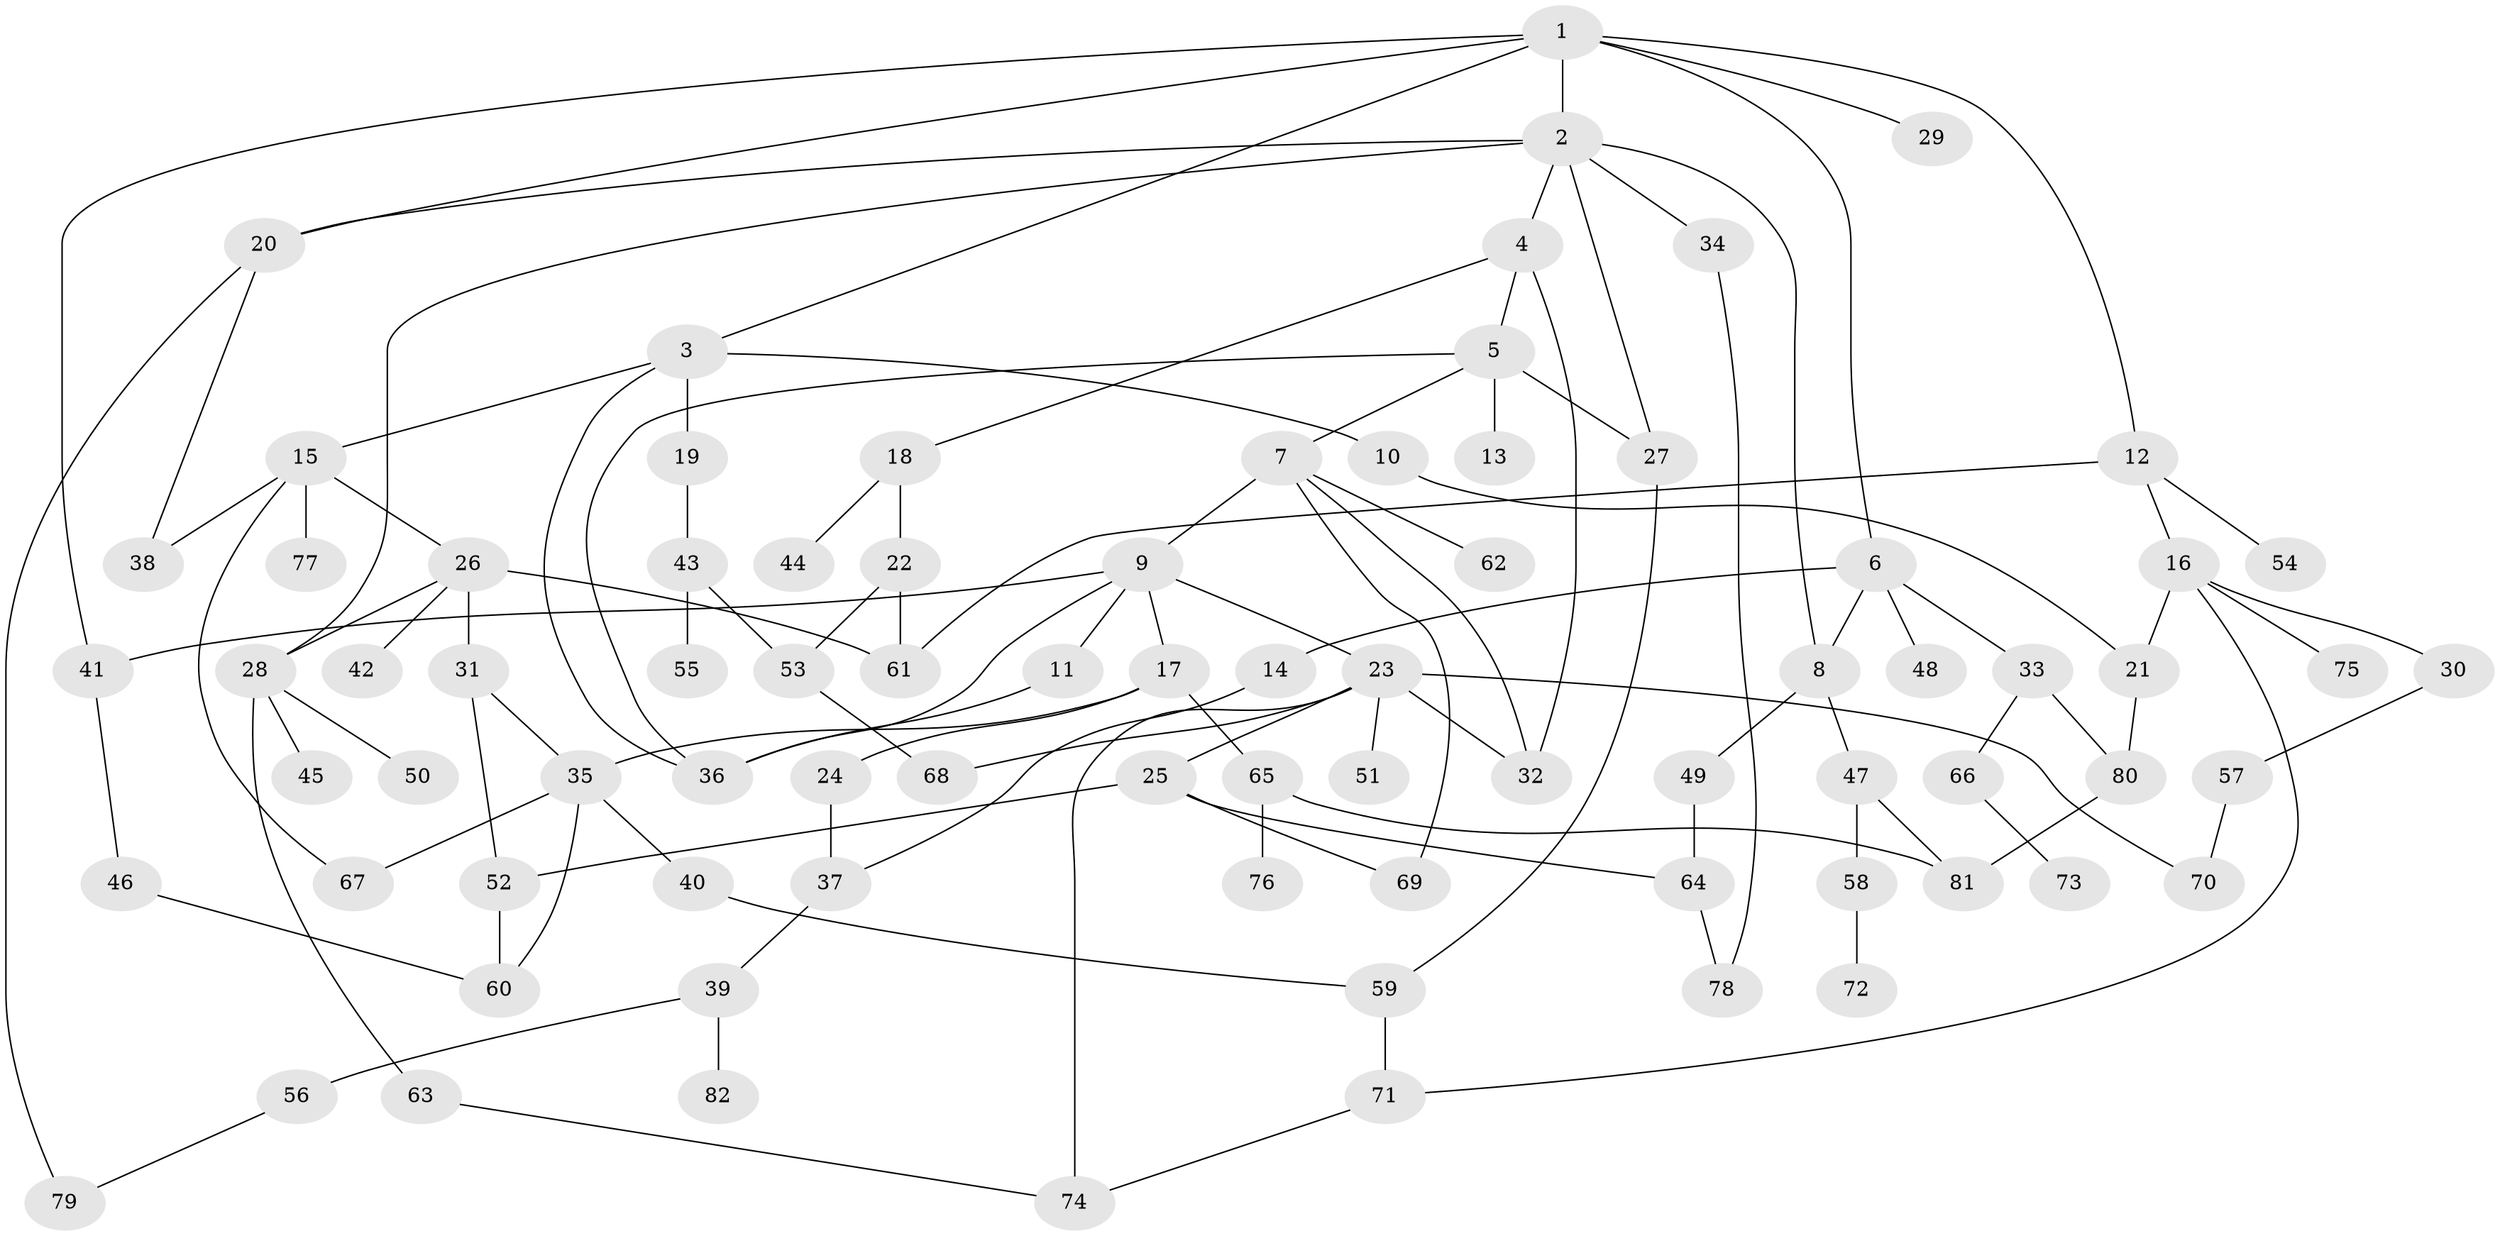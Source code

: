 // coarse degree distribution, {6: 0.16, 7: 0.12, 5: 0.24, 2: 0.2, 3: 0.12, 1: 0.08, 4: 0.08}
// Generated by graph-tools (version 1.1) at 2025/36/03/04/25 23:36:13]
// undirected, 82 vertices, 115 edges
graph export_dot {
  node [color=gray90,style=filled];
  1;
  2;
  3;
  4;
  5;
  6;
  7;
  8;
  9;
  10;
  11;
  12;
  13;
  14;
  15;
  16;
  17;
  18;
  19;
  20;
  21;
  22;
  23;
  24;
  25;
  26;
  27;
  28;
  29;
  30;
  31;
  32;
  33;
  34;
  35;
  36;
  37;
  38;
  39;
  40;
  41;
  42;
  43;
  44;
  45;
  46;
  47;
  48;
  49;
  50;
  51;
  52;
  53;
  54;
  55;
  56;
  57;
  58;
  59;
  60;
  61;
  62;
  63;
  64;
  65;
  66;
  67;
  68;
  69;
  70;
  71;
  72;
  73;
  74;
  75;
  76;
  77;
  78;
  79;
  80;
  81;
  82;
  1 -- 2;
  1 -- 3;
  1 -- 6;
  1 -- 12;
  1 -- 29;
  1 -- 20;
  1 -- 41;
  2 -- 4;
  2 -- 20;
  2 -- 28;
  2 -- 34;
  2 -- 27;
  2 -- 8;
  3 -- 10;
  3 -- 15;
  3 -- 19;
  3 -- 36;
  4 -- 5;
  4 -- 18;
  4 -- 32;
  5 -- 7;
  5 -- 13;
  5 -- 27;
  5 -- 36;
  6 -- 8;
  6 -- 14;
  6 -- 33;
  6 -- 48;
  7 -- 9;
  7 -- 62;
  7 -- 32;
  7 -- 69;
  8 -- 47;
  8 -- 49;
  9 -- 11;
  9 -- 17;
  9 -- 23;
  9 -- 41;
  9 -- 36;
  10 -- 21;
  11 -- 36;
  12 -- 16;
  12 -- 54;
  12 -- 61;
  14 -- 37;
  15 -- 26;
  15 -- 77;
  15 -- 38;
  15 -- 67;
  16 -- 21;
  16 -- 30;
  16 -- 71;
  16 -- 75;
  17 -- 24;
  17 -- 35;
  17 -- 65;
  18 -- 22;
  18 -- 44;
  19 -- 43;
  20 -- 38;
  20 -- 79;
  21 -- 80;
  22 -- 53;
  22 -- 61;
  23 -- 25;
  23 -- 32;
  23 -- 51;
  23 -- 68;
  23 -- 70;
  23 -- 74;
  24 -- 37;
  25 -- 52;
  25 -- 64;
  25 -- 69;
  26 -- 31;
  26 -- 42;
  26 -- 61;
  26 -- 28;
  27 -- 59;
  28 -- 45;
  28 -- 50;
  28 -- 63;
  30 -- 57;
  31 -- 35;
  31 -- 52;
  33 -- 66;
  33 -- 80;
  34 -- 78;
  35 -- 40;
  35 -- 60;
  35 -- 67;
  37 -- 39;
  39 -- 56;
  39 -- 82;
  40 -- 59;
  41 -- 46;
  43 -- 55;
  43 -- 53;
  46 -- 60;
  47 -- 58;
  47 -- 81;
  49 -- 64;
  52 -- 60;
  53 -- 68;
  56 -- 79;
  57 -- 70;
  58 -- 72;
  59 -- 71;
  63 -- 74;
  64 -- 78;
  65 -- 76;
  65 -- 81;
  66 -- 73;
  71 -- 74;
  80 -- 81;
}

